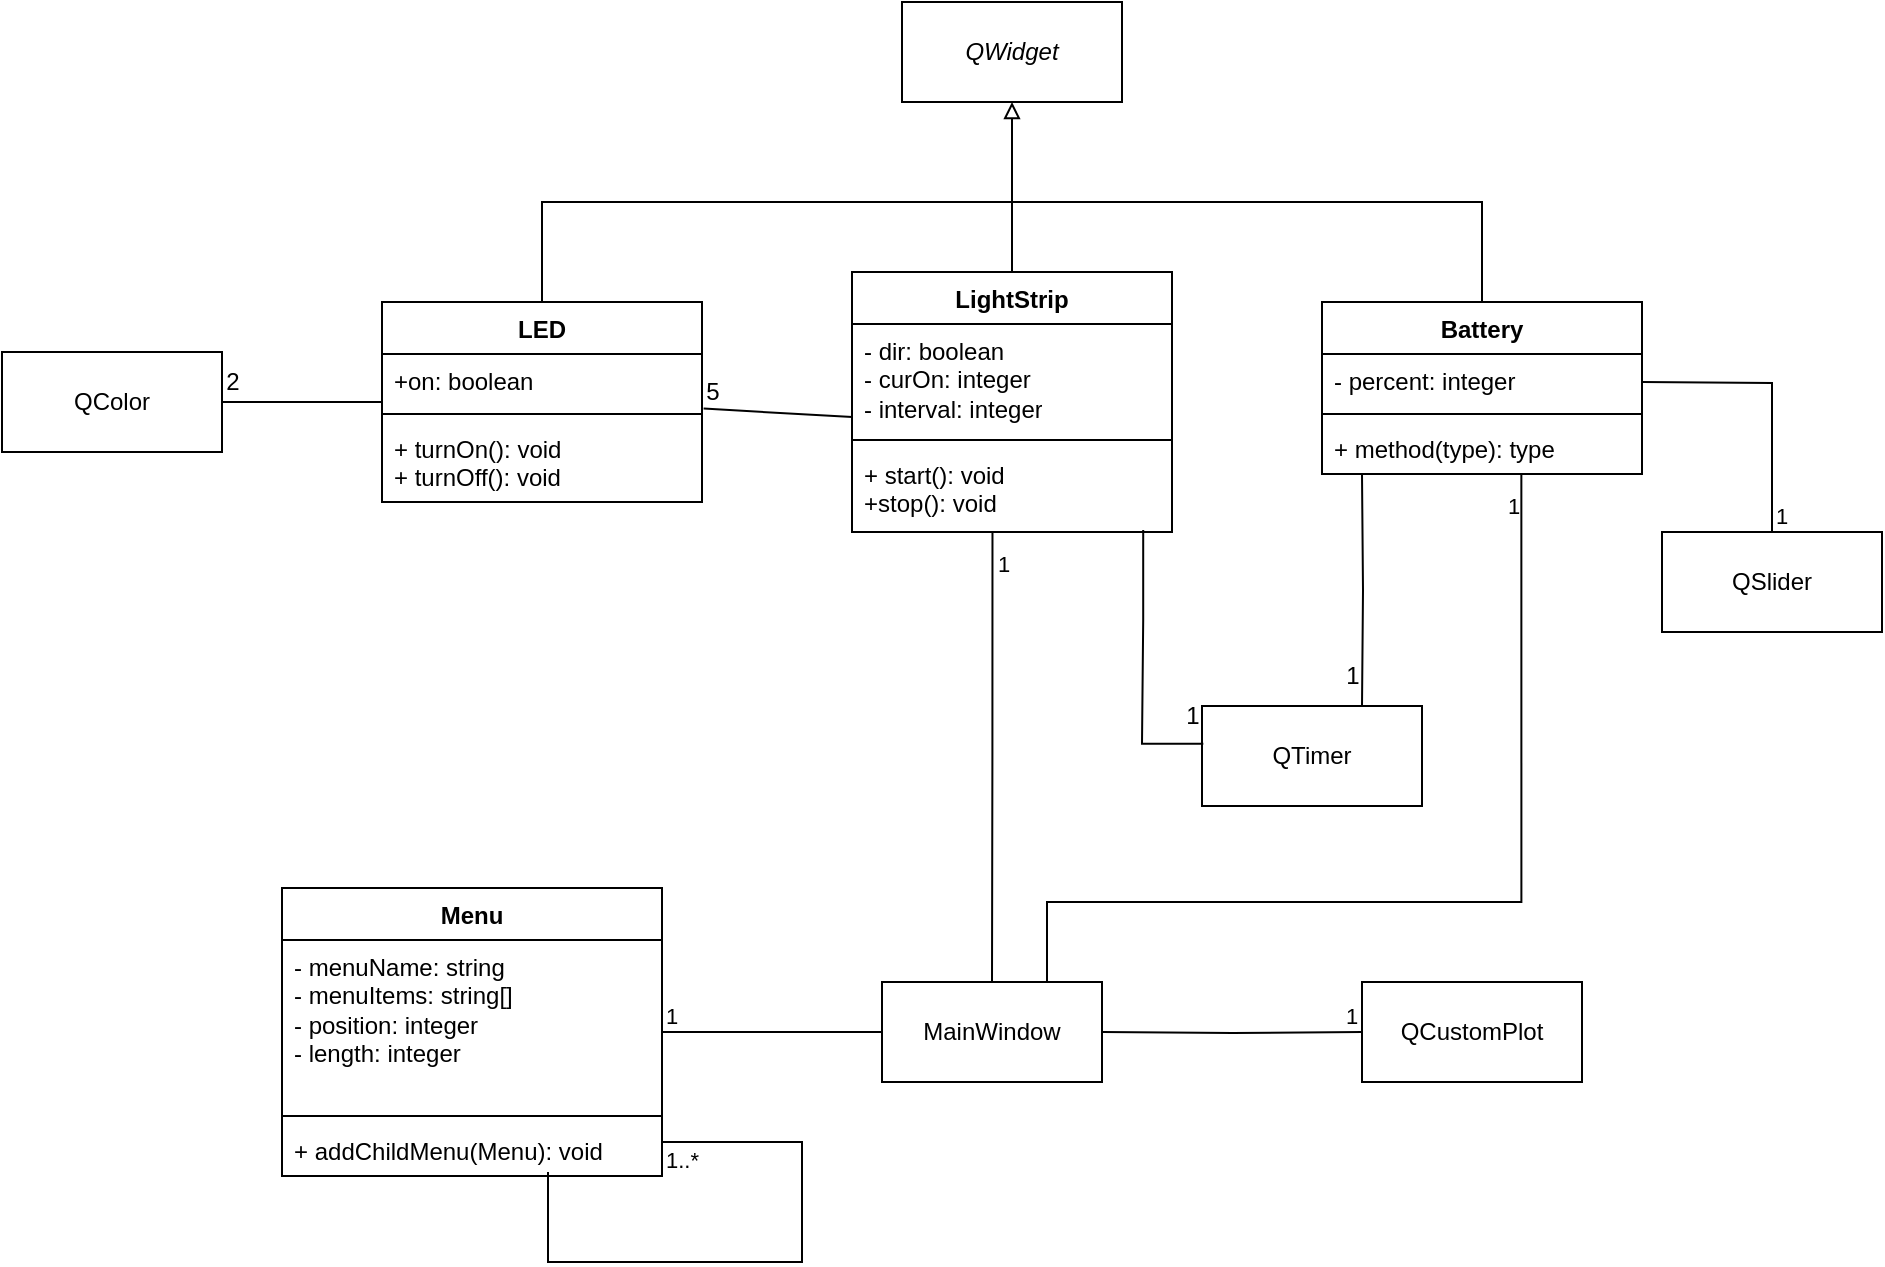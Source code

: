 <mxfile version="21.1.2" type="device">
  <diagram id="C5RBs43oDa-KdzZeNtuy" name="Page-1">
    <mxGraphModel dx="1690" dy="512" grid="1" gridSize="10" guides="1" tooltips="1" connect="1" arrows="1" fold="1" page="1" pageScale="1" pageWidth="827" pageHeight="1169" math="0" shadow="0">
      <root>
        <mxCell id="WIyWlLk6GJQsqaUBKTNV-0" />
        <mxCell id="WIyWlLk6GJQsqaUBKTNV-1" parent="WIyWlLk6GJQsqaUBKTNV-0" />
        <mxCell id="Z-LA64Mz9okNfTsYk9tF-7" value="&lt;i&gt;QWidget&lt;/i&gt;" style="html=1;whiteSpace=wrap;" vertex="1" parent="WIyWlLk6GJQsqaUBKTNV-1">
          <mxGeometry x="320" y="20" width="110" height="50" as="geometry" />
        </mxCell>
        <mxCell id="Z-LA64Mz9okNfTsYk9tF-8" value="" style="endArrow=block;html=1;rounded=0;entryX=0.5;entryY=1;entryDx=0;entryDy=0;endFill=0;exitX=0.5;exitY=0;exitDx=0;exitDy=0;" edge="1" parent="WIyWlLk6GJQsqaUBKTNV-1" source="Z-LA64Mz9okNfTsYk9tF-0" target="Z-LA64Mz9okNfTsYk9tF-7">
          <mxGeometry width="50" height="50" relative="1" as="geometry">
            <mxPoint x="260" y="140" as="sourcePoint" />
            <mxPoint x="310" y="90" as="targetPoint" />
            <Array as="points">
              <mxPoint x="140" y="120" />
              <mxPoint x="375" y="120" />
            </Array>
          </mxGeometry>
        </mxCell>
        <mxCell id="Z-LA64Mz9okNfTsYk9tF-11" value="LightStrip" style="swimlane;fontStyle=1;align=center;verticalAlign=top;childLayout=stackLayout;horizontal=1;startSize=26;horizontalStack=0;resizeParent=1;resizeParentMax=0;resizeLast=0;collapsible=1;marginBottom=0;whiteSpace=wrap;html=1;" vertex="1" parent="WIyWlLk6GJQsqaUBKTNV-1">
          <mxGeometry x="295" y="155" width="160" height="130" as="geometry" />
        </mxCell>
        <mxCell id="Z-LA64Mz9okNfTsYk9tF-12" value="- dir: boolean&lt;br&gt;- curOn: integer&lt;br&gt;- interval: integer" style="text;strokeColor=none;fillColor=none;align=left;verticalAlign=top;spacingLeft=4;spacingRight=4;overflow=hidden;rotatable=0;points=[[0,0.5],[1,0.5]];portConstraint=eastwest;whiteSpace=wrap;html=1;" vertex="1" parent="Z-LA64Mz9okNfTsYk9tF-11">
          <mxGeometry y="26" width="160" height="54" as="geometry" />
        </mxCell>
        <mxCell id="Z-LA64Mz9okNfTsYk9tF-13" value="" style="line;strokeWidth=1;fillColor=none;align=left;verticalAlign=middle;spacingTop=-1;spacingLeft=3;spacingRight=3;rotatable=0;labelPosition=right;points=[];portConstraint=eastwest;strokeColor=inherit;" vertex="1" parent="Z-LA64Mz9okNfTsYk9tF-11">
          <mxGeometry y="80" width="160" height="8" as="geometry" />
        </mxCell>
        <mxCell id="Z-LA64Mz9okNfTsYk9tF-14" value="+ start(): void&lt;br&gt;+stop(): void" style="text;strokeColor=none;fillColor=none;align=left;verticalAlign=top;spacingLeft=4;spacingRight=4;overflow=hidden;rotatable=0;points=[[0,0.5],[1,0.5]];portConstraint=eastwest;whiteSpace=wrap;html=1;" vertex="1" parent="Z-LA64Mz9okNfTsYk9tF-11">
          <mxGeometry y="88" width="160" height="42" as="geometry" />
        </mxCell>
        <mxCell id="Z-LA64Mz9okNfTsYk9tF-19" value="" style="endArrow=none;html=1;rounded=0;exitX=0.5;exitY=0;exitDx=0;exitDy=0;endFill=0;" edge="1" parent="WIyWlLk6GJQsqaUBKTNV-1" source="Z-LA64Mz9okNfTsYk9tF-11">
          <mxGeometry width="50" height="50" relative="1" as="geometry">
            <mxPoint x="540" y="150" as="sourcePoint" />
            <mxPoint x="350" y="120" as="targetPoint" />
            <Array as="points">
              <mxPoint x="375" y="120" />
            </Array>
          </mxGeometry>
        </mxCell>
        <mxCell id="Z-LA64Mz9okNfTsYk9tF-25" value="" style="group" vertex="1" connectable="0" parent="WIyWlLk6GJQsqaUBKTNV-1">
          <mxGeometry x="-130" y="195" width="130" height="50" as="geometry" />
        </mxCell>
        <mxCell id="Z-LA64Mz9okNfTsYk9tF-4" value="QColor" style="html=1;whiteSpace=wrap;" vertex="1" parent="Z-LA64Mz9okNfTsYk9tF-25">
          <mxGeometry width="110" height="50" as="geometry" />
        </mxCell>
        <mxCell id="Z-LA64Mz9okNfTsYk9tF-23" value="" style="group" vertex="1" connectable="0" parent="Z-LA64Mz9okNfTsYk9tF-25">
          <mxGeometry x="100" width="30" height="30" as="geometry" />
        </mxCell>
        <mxCell id="Z-LA64Mz9okNfTsYk9tF-24" value="" style="group" vertex="1" connectable="0" parent="Z-LA64Mz9okNfTsYk9tF-23">
          <mxGeometry width="30" height="30" as="geometry" />
        </mxCell>
        <mxCell id="Z-LA64Mz9okNfTsYk9tF-10" value="2" style="text;html=1;align=center;verticalAlign=middle;resizable=0;points=[];autosize=1;strokeColor=none;fillColor=none;" vertex="1" parent="Z-LA64Mz9okNfTsYk9tF-24">
          <mxGeometry width="30" height="30" as="geometry" />
        </mxCell>
        <mxCell id="Z-LA64Mz9okNfTsYk9tF-9" value="" style="endArrow=none;html=1;rounded=0;entryX=0;entryY=0.923;entryDx=0;entryDy=0;entryPerimeter=0;exitX=1;exitY=0.5;exitDx=0;exitDy=0;edgeStyle=orthogonalEdgeStyle;" edge="1" parent="WIyWlLk6GJQsqaUBKTNV-1" source="Z-LA64Mz9okNfTsYk9tF-4" target="Z-LA64Mz9okNfTsYk9tF-1">
          <mxGeometry width="50" height="50" relative="1" as="geometry">
            <mxPoint x="130" y="197" as="sourcePoint" />
            <mxPoint x="80" y="180" as="targetPoint" />
          </mxGeometry>
        </mxCell>
        <mxCell id="Z-LA64Mz9okNfTsYk9tF-26" value="" style="group" vertex="1" connectable="0" parent="WIyWlLk6GJQsqaUBKTNV-1">
          <mxGeometry x="60" y="170" width="190" height="100" as="geometry" />
        </mxCell>
        <mxCell id="Z-LA64Mz9okNfTsYk9tF-27" value="" style="group" vertex="1" connectable="0" parent="Z-LA64Mz9okNfTsYk9tF-26">
          <mxGeometry width="190" height="100" as="geometry" />
        </mxCell>
        <mxCell id="Z-LA64Mz9okNfTsYk9tF-0" value="LED" style="swimlane;fontStyle=1;align=center;verticalAlign=top;childLayout=stackLayout;horizontal=1;startSize=26;horizontalStack=0;resizeParent=1;resizeParentMax=0;resizeLast=0;collapsible=1;marginBottom=0;whiteSpace=wrap;html=1;" vertex="1" parent="Z-LA64Mz9okNfTsYk9tF-27">
          <mxGeometry width="160" height="100" as="geometry" />
        </mxCell>
        <mxCell id="Z-LA64Mz9okNfTsYk9tF-1" value="+on: boolean" style="text;strokeColor=none;fillColor=none;align=left;verticalAlign=top;spacingLeft=4;spacingRight=4;overflow=hidden;rotatable=0;points=[[0,0.5],[1,0.5]];portConstraint=eastwest;whiteSpace=wrap;html=1;" vertex="1" parent="Z-LA64Mz9okNfTsYk9tF-0">
          <mxGeometry y="26" width="160" height="26" as="geometry" />
        </mxCell>
        <mxCell id="Z-LA64Mz9okNfTsYk9tF-2" value="" style="line;strokeWidth=1;fillColor=none;align=left;verticalAlign=middle;spacingTop=-1;spacingLeft=3;spacingRight=3;rotatable=0;labelPosition=right;points=[];portConstraint=eastwest;strokeColor=inherit;" vertex="1" parent="Z-LA64Mz9okNfTsYk9tF-0">
          <mxGeometry y="52" width="160" height="8" as="geometry" />
        </mxCell>
        <mxCell id="Z-LA64Mz9okNfTsYk9tF-3" value="+ turnOn(): void&lt;br&gt;+ turnOff(): void" style="text;strokeColor=none;fillColor=none;align=left;verticalAlign=top;spacingLeft=4;spacingRight=4;overflow=hidden;rotatable=0;points=[[0,0.5],[1,0.5]];portConstraint=eastwest;whiteSpace=wrap;html=1;" vertex="1" parent="Z-LA64Mz9okNfTsYk9tF-0">
          <mxGeometry y="60" width="160" height="40" as="geometry" />
        </mxCell>
        <mxCell id="Z-LA64Mz9okNfTsYk9tF-17" value="5" style="text;html=1;align=center;verticalAlign=middle;resizable=0;points=[];autosize=1;strokeColor=none;fillColor=none;" vertex="1" parent="Z-LA64Mz9okNfTsYk9tF-27">
          <mxGeometry x="150" y="30" width="30" height="30" as="geometry" />
        </mxCell>
        <mxCell id="Z-LA64Mz9okNfTsYk9tF-15" value="" style="endArrow=none;html=1;rounded=0;entryX=0.001;entryY=0.862;entryDx=0;entryDy=0;entryPerimeter=0;exitX=1.005;exitY=1.049;exitDx=0;exitDy=0;exitPerimeter=0;" edge="1" parent="WIyWlLk6GJQsqaUBKTNV-1" source="Z-LA64Mz9okNfTsYk9tF-1" target="Z-LA64Mz9okNfTsYk9tF-12">
          <mxGeometry width="50" height="50" relative="1" as="geometry">
            <mxPoint x="340" y="228" as="sourcePoint" />
            <mxPoint x="460" y="250" as="targetPoint" />
          </mxGeometry>
        </mxCell>
        <mxCell id="Z-LA64Mz9okNfTsYk9tF-29" value="Battery" style="swimlane;fontStyle=1;align=center;verticalAlign=top;childLayout=stackLayout;horizontal=1;startSize=26;horizontalStack=0;resizeParent=1;resizeParentMax=0;resizeLast=0;collapsible=1;marginBottom=0;whiteSpace=wrap;html=1;" vertex="1" parent="WIyWlLk6GJQsqaUBKTNV-1">
          <mxGeometry x="530" y="170" width="160" height="86" as="geometry" />
        </mxCell>
        <mxCell id="Z-LA64Mz9okNfTsYk9tF-30" value="- percent: integer" style="text;strokeColor=none;fillColor=none;align=left;verticalAlign=top;spacingLeft=4;spacingRight=4;overflow=hidden;rotatable=0;points=[[0,0.5],[1,0.5]];portConstraint=eastwest;whiteSpace=wrap;html=1;" vertex="1" parent="Z-LA64Mz9okNfTsYk9tF-29">
          <mxGeometry y="26" width="160" height="26" as="geometry" />
        </mxCell>
        <mxCell id="Z-LA64Mz9okNfTsYk9tF-31" value="" style="line;strokeWidth=1;fillColor=none;align=left;verticalAlign=middle;spacingTop=-1;spacingLeft=3;spacingRight=3;rotatable=0;labelPosition=right;points=[];portConstraint=eastwest;strokeColor=inherit;" vertex="1" parent="Z-LA64Mz9okNfTsYk9tF-29">
          <mxGeometry y="52" width="160" height="8" as="geometry" />
        </mxCell>
        <mxCell id="Z-LA64Mz9okNfTsYk9tF-32" value="+ method(type): type" style="text;strokeColor=none;fillColor=none;align=left;verticalAlign=top;spacingLeft=4;spacingRight=4;overflow=hidden;rotatable=0;points=[[0,0.5],[1,0.5]];portConstraint=eastwest;whiteSpace=wrap;html=1;" vertex="1" parent="Z-LA64Mz9okNfTsYk9tF-29">
          <mxGeometry y="60" width="160" height="26" as="geometry" />
        </mxCell>
        <mxCell id="Z-LA64Mz9okNfTsYk9tF-33" value="" style="endArrow=none;html=1;rounded=0;exitX=0.5;exitY=0;exitDx=0;exitDy=0;endFill=0;" edge="1" parent="WIyWlLk6GJQsqaUBKTNV-1" source="Z-LA64Mz9okNfTsYk9tF-29">
          <mxGeometry width="50" height="50" relative="1" as="geometry">
            <mxPoint x="630" y="130" as="sourcePoint" />
            <mxPoint x="350" y="120" as="targetPoint" />
            <Array as="points">
              <mxPoint x="610" y="120" />
            </Array>
          </mxGeometry>
        </mxCell>
        <mxCell id="Z-LA64Mz9okNfTsYk9tF-39" value="" style="group" vertex="1" connectable="0" parent="WIyWlLk6GJQsqaUBKTNV-1">
          <mxGeometry x="450" y="300" width="130" height="122" as="geometry" />
        </mxCell>
        <mxCell id="Z-LA64Mz9okNfTsYk9tF-35" value="" style="endArrow=none;html=1;rounded=0;edgeStyle=orthogonalEdgeStyle;endFill=0;entryX=0.125;entryY=1.002;entryDx=0;entryDy=0;entryPerimeter=0;" edge="1" parent="Z-LA64Mz9okNfTsYk9tF-39" target="Z-LA64Mz9okNfTsYk9tF-32">
          <mxGeometry width="50" height="50" relative="1" as="geometry">
            <mxPoint x="100" y="72" as="sourcePoint" />
            <mxPoint x="100" y="-43" as="targetPoint" />
            <Array as="points" />
          </mxGeometry>
        </mxCell>
        <mxCell id="Z-LA64Mz9okNfTsYk9tF-37" value="" style="group" vertex="1" connectable="0" parent="Z-LA64Mz9okNfTsYk9tF-39">
          <mxGeometry y="42" width="130" height="80" as="geometry" />
        </mxCell>
        <mxCell id="Z-LA64Mz9okNfTsYk9tF-28" value="" style="group" vertex="1" connectable="0" parent="Z-LA64Mz9okNfTsYk9tF-37">
          <mxGeometry x="20" width="110" height="80" as="geometry" />
        </mxCell>
        <mxCell id="Z-LA64Mz9okNfTsYk9tF-20" value="QTimer" style="html=1;whiteSpace=wrap;" vertex="1" parent="Z-LA64Mz9okNfTsYk9tF-28">
          <mxGeometry y="30" width="110" height="50" as="geometry" />
        </mxCell>
        <mxCell id="Z-LA64Mz9okNfTsYk9tF-38" value="1" style="text;html=1;align=center;verticalAlign=middle;resizable=0;points=[];autosize=1;strokeColor=none;fillColor=none;" vertex="1" parent="Z-LA64Mz9okNfTsYk9tF-28">
          <mxGeometry x="60" width="30" height="30" as="geometry" />
        </mxCell>
        <mxCell id="Z-LA64Mz9okNfTsYk9tF-22" value="1" style="text;html=1;align=center;verticalAlign=middle;resizable=0;points=[];autosize=1;strokeColor=none;fillColor=none;" vertex="1" parent="Z-LA64Mz9okNfTsYk9tF-37">
          <mxGeometry y="20" width="30" height="30" as="geometry" />
        </mxCell>
        <mxCell id="Z-LA64Mz9okNfTsYk9tF-21" value="" style="endArrow=none;html=1;rounded=0;exitX=0.91;exitY=0.975;exitDx=0;exitDy=0;edgeStyle=orthogonalEdgeStyle;entryX=0.006;entryY=0.377;entryDx=0;entryDy=0;entryPerimeter=0;exitPerimeter=0;" edge="1" parent="WIyWlLk6GJQsqaUBKTNV-1" source="Z-LA64Mz9okNfTsYk9tF-14" target="Z-LA64Mz9okNfTsYk9tF-20">
          <mxGeometry width="50" height="50" relative="1" as="geometry">
            <mxPoint x="460" y="340" as="sourcePoint" />
            <mxPoint x="505" y="400" as="targetPoint" />
            <Array as="points">
              <mxPoint x="441" y="329" />
              <mxPoint x="440" y="391" />
            </Array>
          </mxGeometry>
        </mxCell>
        <mxCell id="Z-LA64Mz9okNfTsYk9tF-40" value="MainWindow" style="html=1;whiteSpace=wrap;" vertex="1" parent="WIyWlLk6GJQsqaUBKTNV-1">
          <mxGeometry x="310" y="510" width="110" height="50" as="geometry" />
        </mxCell>
        <mxCell id="Z-LA64Mz9okNfTsYk9tF-43" value="" style="endArrow=none;endFill=0;html=1;edgeStyle=orthogonalEdgeStyle;align=left;verticalAlign=top;rounded=0;exitX=0.439;exitY=1.012;exitDx=0;exitDy=0;exitPerimeter=0;" edge="1" parent="WIyWlLk6GJQsqaUBKTNV-1" source="Z-LA64Mz9okNfTsYk9tF-14" target="Z-LA64Mz9okNfTsYk9tF-40">
          <mxGeometry relative="1" as="geometry">
            <mxPoint x="365" y="290" as="sourcePoint" />
            <mxPoint x="365" y="290" as="targetPoint" />
          </mxGeometry>
        </mxCell>
        <mxCell id="Z-LA64Mz9okNfTsYk9tF-44" value="1" style="edgeLabel;resizable=0;html=1;align=left;verticalAlign=bottom;" connectable="0" vertex="1" parent="Z-LA64Mz9okNfTsYk9tF-43">
          <mxGeometry x="-1" relative="1" as="geometry">
            <mxPoint x="1" y="24" as="offset" />
          </mxGeometry>
        </mxCell>
        <mxCell id="Z-LA64Mz9okNfTsYk9tF-45" value="" style="endArrow=none;endFill=0;html=1;edgeStyle=orthogonalEdgeStyle;align=left;verticalAlign=top;rounded=0;exitX=0.75;exitY=0;exitDx=0;exitDy=0;entryX=0.623;entryY=0.985;entryDx=0;entryDy=0;entryPerimeter=0;" edge="1" parent="WIyWlLk6GJQsqaUBKTNV-1" source="Z-LA64Mz9okNfTsYk9tF-40" target="Z-LA64Mz9okNfTsYk9tF-32">
          <mxGeometry relative="1" as="geometry">
            <mxPoint x="460" y="490" as="sourcePoint" />
            <mxPoint x="630" y="260" as="targetPoint" />
            <Array as="points">
              <mxPoint x="392" y="470" />
              <mxPoint x="630" y="470" />
            </Array>
          </mxGeometry>
        </mxCell>
        <mxCell id="Z-LA64Mz9okNfTsYk9tF-46" value="1" style="edgeLabel;resizable=0;html=1;align=left;verticalAlign=bottom;" connectable="0" vertex="1" parent="Z-LA64Mz9okNfTsYk9tF-45">
          <mxGeometry x="-1" relative="1" as="geometry">
            <mxPoint x="228" y="-230" as="offset" />
          </mxGeometry>
        </mxCell>
        <mxCell id="Z-LA64Mz9okNfTsYk9tF-48" value="QSlider" style="html=1;whiteSpace=wrap;" vertex="1" parent="WIyWlLk6GJQsqaUBKTNV-1">
          <mxGeometry x="700" y="285" width="110" height="50" as="geometry" />
        </mxCell>
        <mxCell id="Z-LA64Mz9okNfTsYk9tF-49" value="" style="endArrow=none;endFill=0;html=1;edgeStyle=orthogonalEdgeStyle;align=left;verticalAlign=top;rounded=0;entryX=0.5;entryY=0;entryDx=0;entryDy=0;" edge="1" parent="WIyWlLk6GJQsqaUBKTNV-1" target="Z-LA64Mz9okNfTsYk9tF-48">
          <mxGeometry x="-1" relative="1" as="geometry">
            <mxPoint x="690" y="210" as="sourcePoint" />
            <mxPoint x="850" y="210" as="targetPoint" />
          </mxGeometry>
        </mxCell>
        <mxCell id="Z-LA64Mz9okNfTsYk9tF-50" value="1" style="edgeLabel;resizable=0;html=1;align=left;verticalAlign=bottom;" connectable="0" vertex="1" parent="Z-LA64Mz9okNfTsYk9tF-49">
          <mxGeometry x="-1" relative="1" as="geometry">
            <mxPoint x="65" y="75" as="offset" />
          </mxGeometry>
        </mxCell>
        <mxCell id="Z-LA64Mz9okNfTsYk9tF-51" value="QCustomPlot" style="html=1;whiteSpace=wrap;" vertex="1" parent="WIyWlLk6GJQsqaUBKTNV-1">
          <mxGeometry x="550" y="510" width="110" height="50" as="geometry" />
        </mxCell>
        <mxCell id="Z-LA64Mz9okNfTsYk9tF-52" value="" style="endArrow=none;endFill=0;html=1;edgeStyle=orthogonalEdgeStyle;align=left;verticalAlign=top;rounded=0;entryX=0;entryY=0.5;entryDx=0;entryDy=0;" edge="1" parent="WIyWlLk6GJQsqaUBKTNV-1" target="Z-LA64Mz9okNfTsYk9tF-51">
          <mxGeometry x="-1" relative="1" as="geometry">
            <mxPoint x="420" y="535" as="sourcePoint" />
            <mxPoint x="570" y="530" as="targetPoint" />
          </mxGeometry>
        </mxCell>
        <mxCell id="Z-LA64Mz9okNfTsYk9tF-53" value="1" style="edgeLabel;resizable=0;html=1;align=left;verticalAlign=bottom;" connectable="0" vertex="1" parent="Z-LA64Mz9okNfTsYk9tF-52">
          <mxGeometry x="-1" relative="1" as="geometry">
            <mxPoint x="120" as="offset" />
          </mxGeometry>
        </mxCell>
        <mxCell id="Z-LA64Mz9okNfTsYk9tF-54" value="Menu" style="swimlane;fontStyle=1;align=center;verticalAlign=top;childLayout=stackLayout;horizontal=1;startSize=26;horizontalStack=0;resizeParent=1;resizeParentMax=0;resizeLast=0;collapsible=1;marginBottom=0;whiteSpace=wrap;html=1;" vertex="1" parent="WIyWlLk6GJQsqaUBKTNV-1">
          <mxGeometry x="10" y="463" width="190" height="144" as="geometry" />
        </mxCell>
        <mxCell id="Z-LA64Mz9okNfTsYk9tF-55" value="- menuName: string&lt;br&gt;- menuItems: string[]&lt;br&gt;- position: integer&lt;br&gt;- length: integer" style="text;strokeColor=none;fillColor=none;align=left;verticalAlign=top;spacingLeft=4;spacingRight=4;overflow=hidden;rotatable=0;points=[[0,0.5],[1,0.5]];portConstraint=eastwest;whiteSpace=wrap;html=1;" vertex="1" parent="Z-LA64Mz9okNfTsYk9tF-54">
          <mxGeometry y="26" width="190" height="84" as="geometry" />
        </mxCell>
        <mxCell id="Z-LA64Mz9okNfTsYk9tF-56" value="" style="line;strokeWidth=1;fillColor=none;align=left;verticalAlign=middle;spacingTop=-1;spacingLeft=3;spacingRight=3;rotatable=0;labelPosition=right;points=[];portConstraint=eastwest;strokeColor=inherit;" vertex="1" parent="Z-LA64Mz9okNfTsYk9tF-54">
          <mxGeometry y="110" width="190" height="8" as="geometry" />
        </mxCell>
        <mxCell id="Z-LA64Mz9okNfTsYk9tF-57" value="+ addChildMenu(Menu): void" style="text;strokeColor=none;fillColor=none;align=left;verticalAlign=top;spacingLeft=4;spacingRight=4;overflow=hidden;rotatable=0;points=[[0,0.5],[1,0.5]];portConstraint=eastwest;whiteSpace=wrap;html=1;" vertex="1" parent="Z-LA64Mz9okNfTsYk9tF-54">
          <mxGeometry y="118" width="190" height="26" as="geometry" />
        </mxCell>
        <mxCell id="Z-LA64Mz9okNfTsYk9tF-58" value="" style="endArrow=none;endFill=0;html=1;edgeStyle=orthogonalEdgeStyle;align=left;verticalAlign=top;rounded=0;exitX=1;exitY=0.5;exitDx=0;exitDy=0;entryX=0;entryY=0.5;entryDx=0;entryDy=0;" edge="1" parent="WIyWlLk6GJQsqaUBKTNV-1" source="Z-LA64Mz9okNfTsYk9tF-54" target="Z-LA64Mz9okNfTsYk9tF-40">
          <mxGeometry x="-1" relative="1" as="geometry">
            <mxPoint x="360" y="630" as="sourcePoint" />
            <mxPoint x="520" y="630" as="targetPoint" />
          </mxGeometry>
        </mxCell>
        <mxCell id="Z-LA64Mz9okNfTsYk9tF-59" value="1" style="edgeLabel;resizable=0;html=1;align=left;verticalAlign=bottom;" connectable="0" vertex="1" parent="Z-LA64Mz9okNfTsYk9tF-58">
          <mxGeometry x="-1" relative="1" as="geometry" />
        </mxCell>
        <mxCell id="Z-LA64Mz9okNfTsYk9tF-60" value="" style="endArrow=none;endFill=0;html=1;edgeStyle=orthogonalEdgeStyle;align=left;verticalAlign=top;rounded=0;entryX=0.705;entryY=0.923;entryDx=0;entryDy=0;entryPerimeter=0;" edge="1" parent="WIyWlLk6GJQsqaUBKTNV-1" target="Z-LA64Mz9okNfTsYk9tF-57">
          <mxGeometry x="-1" relative="1" as="geometry">
            <mxPoint x="200" y="590" as="sourcePoint" />
            <mxPoint x="360" y="590" as="targetPoint" />
            <Array as="points">
              <mxPoint x="270" y="590" />
              <mxPoint x="270" y="650" />
              <mxPoint x="143" y="650" />
              <mxPoint x="143" y="605" />
            </Array>
          </mxGeometry>
        </mxCell>
        <mxCell id="Z-LA64Mz9okNfTsYk9tF-61" value="1..*" style="edgeLabel;resizable=0;html=1;align=left;verticalAlign=bottom;" connectable="0" vertex="1" parent="Z-LA64Mz9okNfTsYk9tF-60">
          <mxGeometry x="-1" relative="1" as="geometry">
            <mxPoint y="17" as="offset" />
          </mxGeometry>
        </mxCell>
      </root>
    </mxGraphModel>
  </diagram>
</mxfile>
